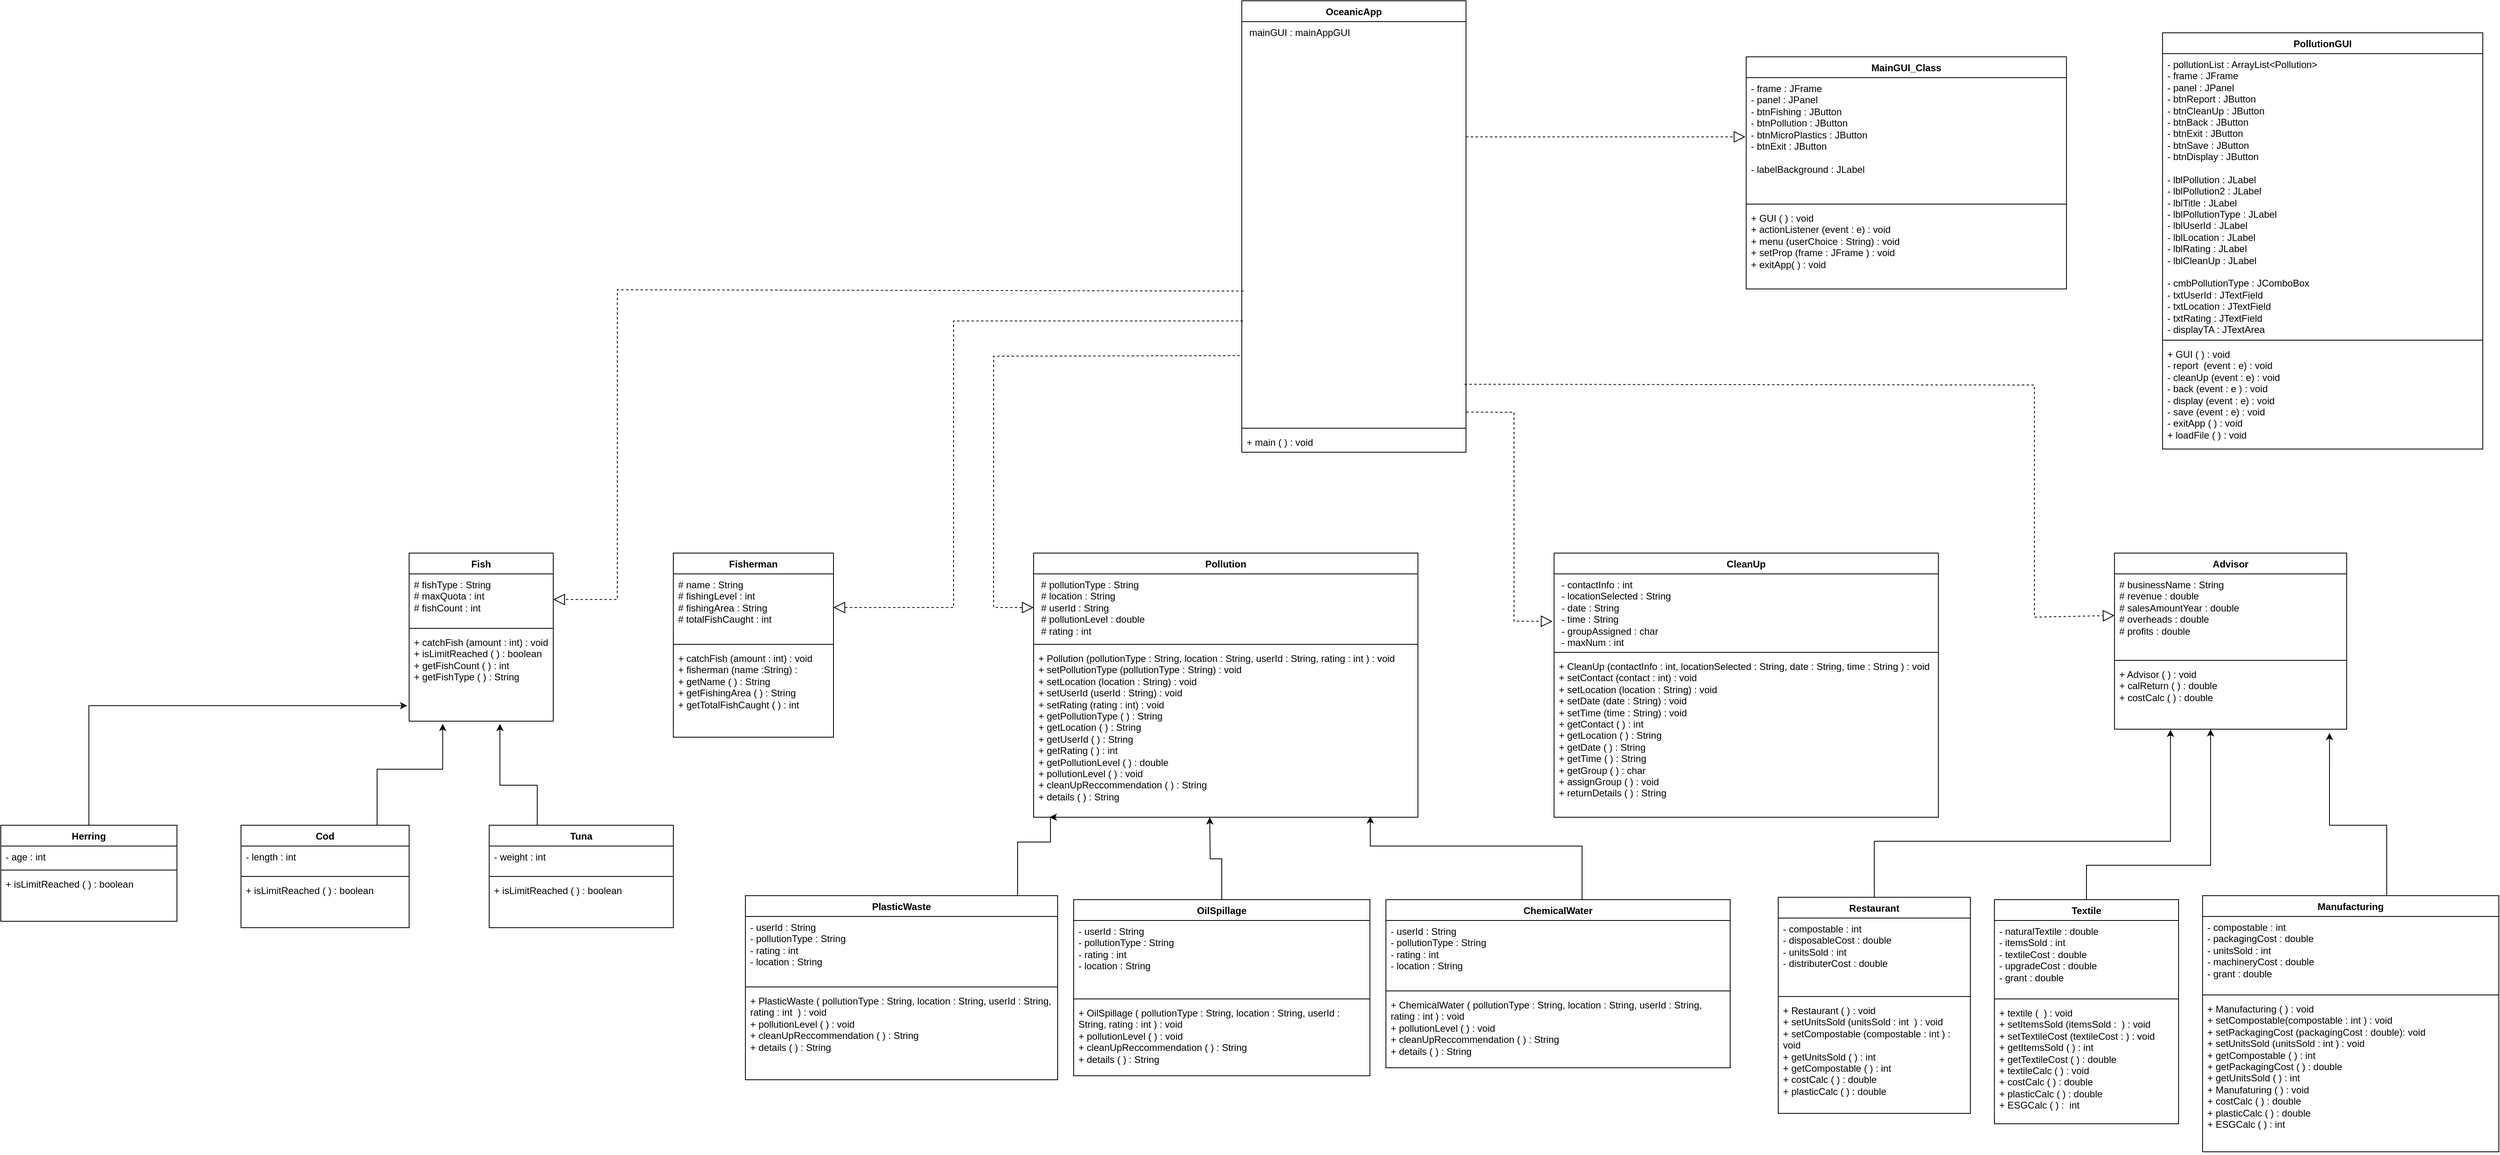 <mxfile version="25.0.3">
  <diagram name="Page-1" id="sLTBp8T7eo7Af8lqR4KY">
    <mxGraphModel dx="341" dy="342" grid="1" gridSize="10" guides="1" tooltips="1" connect="1" arrows="1" fold="1" page="1" pageScale="1" pageWidth="3300" pageHeight="2339" math="0" shadow="0">
      <root>
        <mxCell id="0" />
        <mxCell id="1" parent="0" />
        <mxCell id="VAYMnXdYAO8L-Y6vvOdV-1" value="Pollution" style="swimlane;fontStyle=1;align=center;verticalAlign=top;childLayout=stackLayout;horizontal=1;startSize=26;horizontalStack=0;resizeParent=1;resizeParentMax=0;resizeLast=0;collapsible=1;marginBottom=0;whiteSpace=wrap;html=1;" parent="1" vertex="1">
          <mxGeometry x="1460" y="700" width="480" height="330" as="geometry" />
        </mxCell>
        <mxCell id="VAYMnXdYAO8L-Y6vvOdV-2" value="&amp;nbsp;# pollutionType : String&lt;div&gt;&amp;nbsp;# location : String&lt;/div&gt;&lt;div&gt;&amp;nbsp;# userId : String&lt;/div&gt;&lt;div&gt;&amp;nbsp;# pollutionLevel : double&lt;/div&gt;&lt;div&gt;&amp;nbsp;# rating : int&lt;/div&gt;" style="text;strokeColor=none;fillColor=none;align=left;verticalAlign=top;spacingLeft=4;spacingRight=4;overflow=hidden;rotatable=0;points=[[0,0.5],[1,0.5]];portConstraint=eastwest;whiteSpace=wrap;html=1;" parent="VAYMnXdYAO8L-Y6vvOdV-1" vertex="1">
          <mxGeometry y="26" width="480" height="84" as="geometry" />
        </mxCell>
        <mxCell id="VAYMnXdYAO8L-Y6vvOdV-3" value="" style="line;strokeWidth=1;fillColor=none;align=left;verticalAlign=middle;spacingTop=-1;spacingLeft=3;spacingRight=3;rotatable=0;labelPosition=right;points=[];portConstraint=eastwest;strokeColor=inherit;" parent="VAYMnXdYAO8L-Y6vvOdV-1" vertex="1">
          <mxGeometry y="110" width="480" height="8" as="geometry" />
        </mxCell>
        <mxCell id="VAYMnXdYAO8L-Y6vvOdV-4" value="&lt;div&gt;+ Pollution (pollutionType : String, location : String, userId : String, rating : int ) : void&lt;/div&gt;&lt;div&gt;+ setPollutionType (pollutionType : String) : void&lt;/div&gt;&lt;div&gt;+ setLocation (location : String) : void&lt;/div&gt;&lt;div&gt;+ setUserId (userId : String) : void&lt;/div&gt;&lt;div&gt;+ setRating (rating : int) : void&lt;/div&gt;&lt;div&gt;&lt;div&gt;+ getPollutionType ( ) : String&lt;/div&gt;&lt;div&gt;+ getLocation ( ) : String&lt;/div&gt;&lt;div&gt;+ getUserId ( ) : String&lt;/div&gt;&lt;div&gt;+ getRating ( ) : int&lt;/div&gt;&lt;/div&gt;&lt;div&gt;+ getPollutionLevel ( ) : double&lt;/div&gt;&lt;div&gt;+ pollutionLevel ( ) : void&lt;/div&gt;&lt;div&gt;+ cleanUpReccommendation ( ) : String&lt;/div&gt;&lt;div&gt;+ details ( ) : String&lt;/div&gt;" style="text;strokeColor=none;fillColor=none;align=left;verticalAlign=top;spacingLeft=4;spacingRight=4;overflow=hidden;rotatable=0;points=[[0,0.5],[1,0.5]];portConstraint=eastwest;whiteSpace=wrap;html=1;" parent="VAYMnXdYAO8L-Y6vvOdV-1" vertex="1">
          <mxGeometry y="118" width="480" height="212" as="geometry" />
        </mxCell>
        <mxCell id="7tFDngFwo49EUbjZa_WI-9" style="edgeStyle=orthogonalEdgeStyle;rounded=0;orthogonalLoop=1;jettySize=auto;html=1;" parent="1" source="Ub5OdcL31Qx8IaxyKiRn-2" edge="1">
          <mxGeometry relative="1" as="geometry">
            <mxPoint x="1480" y="1030" as="targetPoint" />
            <Array as="points">
              <mxPoint x="1440" y="1061" />
              <mxPoint x="1481" y="1061" />
            </Array>
          </mxGeometry>
        </mxCell>
        <mxCell id="Ub5OdcL31Qx8IaxyKiRn-2" value="PlasticWaste" style="swimlane;fontStyle=1;align=center;verticalAlign=top;childLayout=stackLayout;horizontal=1;startSize=26;horizontalStack=0;resizeParent=1;resizeParentMax=0;resizeLast=0;collapsible=1;marginBottom=0;whiteSpace=wrap;html=1;" parent="1" vertex="1">
          <mxGeometry x="1100" y="1128" width="390" height="230" as="geometry" />
        </mxCell>
        <mxCell id="Ub5OdcL31Qx8IaxyKiRn-3" value="- userId : String&lt;div&gt;- pollutionType : String&lt;/div&gt;&lt;div&gt;- rating : int&lt;/div&gt;&lt;div&gt;- location : String&lt;/div&gt;" style="text;strokeColor=none;fillColor=none;align=left;verticalAlign=top;spacingLeft=4;spacingRight=4;overflow=hidden;rotatable=0;points=[[0,0.5],[1,0.5]];portConstraint=eastwest;whiteSpace=wrap;html=1;" parent="Ub5OdcL31Qx8IaxyKiRn-2" vertex="1">
          <mxGeometry y="26" width="390" height="84" as="geometry" />
        </mxCell>
        <mxCell id="Ub5OdcL31Qx8IaxyKiRn-4" value="" style="line;strokeWidth=1;fillColor=none;align=left;verticalAlign=middle;spacingTop=-1;spacingLeft=3;spacingRight=3;rotatable=0;labelPosition=right;points=[];portConstraint=eastwest;strokeColor=inherit;" parent="Ub5OdcL31Qx8IaxyKiRn-2" vertex="1">
          <mxGeometry y="110" width="390" height="8" as="geometry" />
        </mxCell>
        <mxCell id="Ub5OdcL31Qx8IaxyKiRn-5" value="&lt;div&gt;+ PlasticWaste (&amp;nbsp;&lt;span style=&quot;background-color: initial;&quot;&gt;pollutionType : String, location : String, userId : String, rating : int&lt;/span&gt;&lt;span style=&quot;background-color: initial;&quot;&gt;&amp;nbsp;&lt;/span&gt;&lt;span style=&quot;background-color: initial;&quot;&gt;&amp;nbsp;) : void&lt;/span&gt;&lt;/div&gt;&lt;div&gt;+ pollutionLevel ( ) : void&lt;/div&gt;&lt;div&gt;+ cleanUpReccommendation ( ) : String&lt;/div&gt;&lt;div&gt;+ details ( ) : String&lt;/div&gt;" style="text;strokeColor=none;fillColor=none;align=left;verticalAlign=top;spacingLeft=4;spacingRight=4;overflow=hidden;rotatable=0;points=[[0,0.5],[1,0.5]];portConstraint=eastwest;whiteSpace=wrap;html=1;" parent="Ub5OdcL31Qx8IaxyKiRn-2" vertex="1">
          <mxGeometry y="118" width="390" height="112" as="geometry" />
        </mxCell>
        <mxCell id="Ub5OdcL31Qx8IaxyKiRn-10" value="CleanUp" style="swimlane;fontStyle=1;align=center;verticalAlign=top;childLayout=stackLayout;horizontal=1;startSize=26;horizontalStack=0;resizeParent=1;resizeParentMax=0;resizeLast=0;collapsible=1;marginBottom=0;whiteSpace=wrap;html=1;" parent="1" vertex="1">
          <mxGeometry x="2110" y="700" width="480" height="330" as="geometry" />
        </mxCell>
        <mxCell id="Ub5OdcL31Qx8IaxyKiRn-11" value="&amp;nbsp;- contactInfo : int&lt;div&gt;&amp;nbsp;- locationSelected : String&amp;nbsp;&lt;/div&gt;&lt;div&gt;&amp;nbsp;- date : String&lt;/div&gt;&lt;div&gt;&amp;nbsp;- time : String&lt;span style=&quot;background-color: initial;&quot;&gt;&amp;nbsp;&lt;/span&gt;&lt;/div&gt;&lt;div&gt;&lt;span style=&quot;background-color: initial;&quot;&gt;&amp;nbsp;- groupAssigned : char&lt;/span&gt;&lt;/div&gt;&lt;div&gt;&lt;span style=&quot;background-color: initial;&quot;&gt;&amp;nbsp;- maxNum : int&lt;/span&gt;&lt;/div&gt;&lt;div&gt;&lt;span style=&quot;background-color: initial;&quot;&gt;-&amp;nbsp;&lt;/span&gt;&lt;/div&gt;&lt;div&gt;&lt;br&gt;&lt;/div&gt;" style="text;strokeColor=none;fillColor=none;align=left;verticalAlign=top;spacingLeft=4;spacingRight=4;overflow=hidden;rotatable=0;points=[[0,0.5],[1,0.5]];portConstraint=eastwest;whiteSpace=wrap;html=1;" parent="Ub5OdcL31Qx8IaxyKiRn-10" vertex="1">
          <mxGeometry y="26" width="480" height="94" as="geometry" />
        </mxCell>
        <mxCell id="Ub5OdcL31Qx8IaxyKiRn-12" value="" style="line;strokeWidth=1;fillColor=none;align=left;verticalAlign=middle;spacingTop=-1;spacingLeft=3;spacingRight=3;rotatable=0;labelPosition=right;points=[];portConstraint=eastwest;strokeColor=inherit;" parent="Ub5OdcL31Qx8IaxyKiRn-10" vertex="1">
          <mxGeometry y="120" width="480" height="8" as="geometry" />
        </mxCell>
        <mxCell id="Ub5OdcL31Qx8IaxyKiRn-13" value="&lt;div&gt;&lt;div&gt;+ CleanUp (contactInfo : int, locationSelected : String, date : String, time : String ) : void&lt;/div&gt;&lt;div&gt;+ setContact (contact : int) : void&lt;/div&gt;&lt;div&gt;+ setLocation (location : String) : void&lt;/div&gt;&lt;div&gt;+ setDate (date : String) : void&lt;/div&gt;&lt;div&gt;+ setTime (time : String) : void&lt;/div&gt;&lt;div&gt;&lt;div&gt;+ getContact ( ) : int&lt;/div&gt;&lt;div&gt;+ getLocation ( ) : String&lt;/div&gt;&lt;div&gt;+ getDate ( ) : String&lt;/div&gt;&lt;div&gt;+ getTime ( ) : String&lt;/div&gt;&lt;div&gt;+ getGroup ( ) : char&lt;/div&gt;&lt;/div&gt;&lt;/div&gt;&lt;div&gt;+ assignGroup ( ) : void&lt;/div&gt;+ returnDetails ( ) : String" style="text;strokeColor=none;fillColor=none;align=left;verticalAlign=top;spacingLeft=4;spacingRight=4;overflow=hidden;rotatable=0;points=[[0,0.5],[1,0.5]];portConstraint=eastwest;whiteSpace=wrap;html=1;" parent="Ub5OdcL31Qx8IaxyKiRn-10" vertex="1">
          <mxGeometry y="128" width="480" height="202" as="geometry" />
        </mxCell>
        <mxCell id="7tFDngFwo49EUbjZa_WI-6" style="edgeStyle=orthogonalEdgeStyle;rounded=0;orthogonalLoop=1;jettySize=auto;html=1;entryX=0.876;entryY=0.995;entryDx=0;entryDy=0;entryPerimeter=0;" parent="1" source="Ub5OdcL31Qx8IaxyKiRn-14" target="VAYMnXdYAO8L-Y6vvOdV-4" edge="1">
          <mxGeometry relative="1" as="geometry">
            <mxPoint x="1880" y="980" as="targetPoint" />
            <Array as="points">
              <mxPoint x="2145" y="1066" />
              <mxPoint x="1881" y="1066" />
            </Array>
          </mxGeometry>
        </mxCell>
        <mxCell id="Ub5OdcL31Qx8IaxyKiRn-14" value="ChemicalWater" style="swimlane;fontStyle=1;align=center;verticalAlign=top;childLayout=stackLayout;horizontal=1;startSize=26;horizontalStack=0;resizeParent=1;resizeParentMax=0;resizeLast=0;collapsible=1;marginBottom=0;whiteSpace=wrap;html=1;" parent="1" vertex="1">
          <mxGeometry x="1900" y="1133" width="430" height="210" as="geometry" />
        </mxCell>
        <mxCell id="Ub5OdcL31Qx8IaxyKiRn-15" value="- userId : String&lt;div&gt;- pollutionType : String&lt;/div&gt;&lt;div&gt;- rating : int&lt;/div&gt;&lt;div&gt;- location : String&lt;/div&gt;" style="text;strokeColor=none;fillColor=none;align=left;verticalAlign=top;spacingLeft=4;spacingRight=4;overflow=hidden;rotatable=0;points=[[0,0.5],[1,0.5]];portConstraint=eastwest;whiteSpace=wrap;html=1;" parent="Ub5OdcL31Qx8IaxyKiRn-14" vertex="1">
          <mxGeometry y="26" width="430" height="84" as="geometry" />
        </mxCell>
        <mxCell id="Ub5OdcL31Qx8IaxyKiRn-16" value="" style="line;strokeWidth=1;fillColor=none;align=left;verticalAlign=middle;spacingTop=-1;spacingLeft=3;spacingRight=3;rotatable=0;labelPosition=right;points=[];portConstraint=eastwest;strokeColor=inherit;" parent="Ub5OdcL31Qx8IaxyKiRn-14" vertex="1">
          <mxGeometry y="110" width="430" height="8" as="geometry" />
        </mxCell>
        <mxCell id="Ub5OdcL31Qx8IaxyKiRn-17" value="&lt;div&gt;+ ChemicalWater (&amp;nbsp;&lt;span style=&quot;background-color: initial;&quot;&gt;pollutionType : String, location : String, userId : String, rating : int&lt;/span&gt;&lt;span style=&quot;background-color: initial;&quot;&gt;&amp;nbsp;&lt;/span&gt;&lt;span style=&quot;background-color: initial;&quot;&gt;) : void&lt;/span&gt;&lt;/div&gt;&lt;div&gt;+ pollutionLevel ( ) : void&lt;/div&gt;&lt;div&gt;+ cleanUpReccommendation ( ) : String&lt;/div&gt;&lt;div&gt;+ details ( ) : String&lt;/div&gt;" style="text;strokeColor=none;fillColor=none;align=left;verticalAlign=top;spacingLeft=4;spacingRight=4;overflow=hidden;rotatable=0;points=[[0,0.5],[1,0.5]];portConstraint=eastwest;whiteSpace=wrap;html=1;" parent="Ub5OdcL31Qx8IaxyKiRn-14" vertex="1">
          <mxGeometry y="118" width="430" height="92" as="geometry" />
        </mxCell>
        <mxCell id="Ub5OdcL31Qx8IaxyKiRn-38" value="Fish" style="swimlane;fontStyle=1;align=center;verticalAlign=top;childLayout=stackLayout;horizontal=1;startSize=26;horizontalStack=0;resizeParent=1;resizeParentMax=0;resizeLast=0;collapsible=1;marginBottom=0;whiteSpace=wrap;html=1;" parent="1" vertex="1">
          <mxGeometry x="680" y="700" width="180" height="210" as="geometry" />
        </mxCell>
        <mxCell id="Ub5OdcL31Qx8IaxyKiRn-39" value="# fishType : String&lt;div&gt;# maxQuota : int&lt;/div&gt;&lt;div&gt;# fishCount : int&lt;/div&gt;" style="text;strokeColor=none;fillColor=none;align=left;verticalAlign=top;spacingLeft=4;spacingRight=4;overflow=hidden;rotatable=0;points=[[0,0.5],[1,0.5]];portConstraint=eastwest;whiteSpace=wrap;html=1;" parent="Ub5OdcL31Qx8IaxyKiRn-38" vertex="1">
          <mxGeometry y="26" width="180" height="64" as="geometry" />
        </mxCell>
        <mxCell id="Ub5OdcL31Qx8IaxyKiRn-40" value="" style="line;strokeWidth=1;fillColor=none;align=left;verticalAlign=middle;spacingTop=-1;spacingLeft=3;spacingRight=3;rotatable=0;labelPosition=right;points=[];portConstraint=eastwest;strokeColor=inherit;" parent="Ub5OdcL31Qx8IaxyKiRn-38" vertex="1">
          <mxGeometry y="90" width="180" height="8" as="geometry" />
        </mxCell>
        <mxCell id="Ub5OdcL31Qx8IaxyKiRn-41" value="+ catchFish (amount : int) : void&lt;div&gt;+ isLimitReached ( ) : boolean&lt;/div&gt;&lt;div&gt;+ getFishCount ( ) : int&lt;/div&gt;&lt;div&gt;+ getFishType ( ) : String&lt;/div&gt;" style="text;strokeColor=none;fillColor=none;align=left;verticalAlign=top;spacingLeft=4;spacingRight=4;overflow=hidden;rotatable=0;points=[[0,0.5],[1,0.5]];portConstraint=eastwest;whiteSpace=wrap;html=1;" parent="Ub5OdcL31Qx8IaxyKiRn-38" vertex="1">
          <mxGeometry y="98" width="180" height="112" as="geometry" />
        </mxCell>
        <mxCell id="Ub5OdcL31Qx8IaxyKiRn-42" value="Fisherman" style="swimlane;fontStyle=1;align=center;verticalAlign=top;childLayout=stackLayout;horizontal=1;startSize=26;horizontalStack=0;resizeParent=1;resizeParentMax=0;resizeLast=0;collapsible=1;marginBottom=0;whiteSpace=wrap;html=1;" parent="1" vertex="1">
          <mxGeometry x="1010" y="700" width="200" height="230" as="geometry" />
        </mxCell>
        <mxCell id="Ub5OdcL31Qx8IaxyKiRn-43" value="# name : String&lt;div&gt;# fishingLevel : int&lt;/div&gt;&lt;div&gt;# fishingArea : String&lt;/div&gt;&lt;div&gt;# totalFishCaught : int&lt;/div&gt;" style="text;strokeColor=none;fillColor=none;align=left;verticalAlign=top;spacingLeft=4;spacingRight=4;overflow=hidden;rotatable=0;points=[[0,0.5],[1,0.5]];portConstraint=eastwest;whiteSpace=wrap;html=1;" parent="Ub5OdcL31Qx8IaxyKiRn-42" vertex="1">
          <mxGeometry y="26" width="200" height="84" as="geometry" />
        </mxCell>
        <mxCell id="Ub5OdcL31Qx8IaxyKiRn-44" value="" style="line;strokeWidth=1;fillColor=none;align=left;verticalAlign=middle;spacingTop=-1;spacingLeft=3;spacingRight=3;rotatable=0;labelPosition=right;points=[];portConstraint=eastwest;strokeColor=inherit;" parent="Ub5OdcL31Qx8IaxyKiRn-42" vertex="1">
          <mxGeometry y="110" width="200" height="8" as="geometry" />
        </mxCell>
        <mxCell id="Ub5OdcL31Qx8IaxyKiRn-45" value="+ catchFish (amount : int) : void&lt;div&gt;+ fisherman (name :String) :&amp;nbsp;&lt;/div&gt;&lt;div&gt;+ getName ( ) : String&lt;/div&gt;&lt;div&gt;+ getFishingArea ( ) : String&lt;/div&gt;&lt;div&gt;+ getTotalFishCaught ( ) : int&lt;/div&gt;" style="text;strokeColor=none;fillColor=none;align=left;verticalAlign=top;spacingLeft=4;spacingRight=4;overflow=hidden;rotatable=0;points=[[0,0.5],[1,0.5]];portConstraint=eastwest;whiteSpace=wrap;html=1;" parent="Ub5OdcL31Qx8IaxyKiRn-42" vertex="1">
          <mxGeometry y="118" width="200" height="112" as="geometry" />
        </mxCell>
        <mxCell id="Ub5OdcL31Qx8IaxyKiRn-46" value="Cod" style="swimlane;fontStyle=1;align=center;verticalAlign=top;childLayout=stackLayout;horizontal=1;startSize=26;horizontalStack=0;resizeParent=1;resizeParentMax=0;resizeLast=0;collapsible=1;marginBottom=0;whiteSpace=wrap;html=1;" parent="1" vertex="1">
          <mxGeometry x="470" y="1040" width="210" height="128" as="geometry" />
        </mxCell>
        <mxCell id="Ub5OdcL31Qx8IaxyKiRn-47" value="- length : int" style="text;strokeColor=none;fillColor=none;align=left;verticalAlign=top;spacingLeft=4;spacingRight=4;overflow=hidden;rotatable=0;points=[[0,0.5],[1,0.5]];portConstraint=eastwest;whiteSpace=wrap;html=1;" parent="Ub5OdcL31Qx8IaxyKiRn-46" vertex="1">
          <mxGeometry y="26" width="210" height="34" as="geometry" />
        </mxCell>
        <mxCell id="Ub5OdcL31Qx8IaxyKiRn-48" value="" style="line;strokeWidth=1;fillColor=none;align=left;verticalAlign=middle;spacingTop=-1;spacingLeft=3;spacingRight=3;rotatable=0;labelPosition=right;points=[];portConstraint=eastwest;strokeColor=inherit;" parent="Ub5OdcL31Qx8IaxyKiRn-46" vertex="1">
          <mxGeometry y="60" width="210" height="8" as="geometry" />
        </mxCell>
        <mxCell id="Ub5OdcL31Qx8IaxyKiRn-49" value="+ isLimitReached ( ) : boolean" style="text;strokeColor=none;fillColor=none;align=left;verticalAlign=top;spacingLeft=4;spacingRight=4;overflow=hidden;rotatable=0;points=[[0,0.5],[1,0.5]];portConstraint=eastwest;whiteSpace=wrap;html=1;" parent="Ub5OdcL31Qx8IaxyKiRn-46" vertex="1">
          <mxGeometry y="68" width="210" height="60" as="geometry" />
        </mxCell>
        <mxCell id="7tFDngFwo49EUbjZa_WI-10" style="edgeStyle=orthogonalEdgeStyle;rounded=0;orthogonalLoop=1;jettySize=auto;html=1;entryX=0.63;entryY=1.03;entryDx=0;entryDy=0;entryPerimeter=0;" parent="1" source="Ub5OdcL31Qx8IaxyKiRn-50" target="Ub5OdcL31Qx8IaxyKiRn-41" edge="1">
          <mxGeometry relative="1" as="geometry">
            <mxPoint x="790" y="920" as="targetPoint" />
            <Array as="points">
              <mxPoint x="840" y="990" />
              <mxPoint x="793" y="990" />
            </Array>
          </mxGeometry>
        </mxCell>
        <mxCell id="Ub5OdcL31Qx8IaxyKiRn-50" value="Tuna" style="swimlane;fontStyle=1;align=center;verticalAlign=top;childLayout=stackLayout;horizontal=1;startSize=26;horizontalStack=0;resizeParent=1;resizeParentMax=0;resizeLast=0;collapsible=1;marginBottom=0;whiteSpace=wrap;html=1;" parent="1" vertex="1">
          <mxGeometry x="780" y="1040" width="230" height="128" as="geometry" />
        </mxCell>
        <mxCell id="Ub5OdcL31Qx8IaxyKiRn-51" value="- weight : int" style="text;strokeColor=none;fillColor=none;align=left;verticalAlign=top;spacingLeft=4;spacingRight=4;overflow=hidden;rotatable=0;points=[[0,0.5],[1,0.5]];portConstraint=eastwest;whiteSpace=wrap;html=1;" parent="Ub5OdcL31Qx8IaxyKiRn-50" vertex="1">
          <mxGeometry y="26" width="230" height="34" as="geometry" />
        </mxCell>
        <mxCell id="Ub5OdcL31Qx8IaxyKiRn-52" value="" style="line;strokeWidth=1;fillColor=none;align=left;verticalAlign=middle;spacingTop=-1;spacingLeft=3;spacingRight=3;rotatable=0;labelPosition=right;points=[];portConstraint=eastwest;strokeColor=inherit;" parent="Ub5OdcL31Qx8IaxyKiRn-50" vertex="1">
          <mxGeometry y="60" width="230" height="8" as="geometry" />
        </mxCell>
        <mxCell id="Ub5OdcL31Qx8IaxyKiRn-53" value="+ isLimitReached ( ) : boolean" style="text;strokeColor=none;fillColor=none;align=left;verticalAlign=top;spacingLeft=4;spacingRight=4;overflow=hidden;rotatable=0;points=[[0,0.5],[1,0.5]];portConstraint=eastwest;whiteSpace=wrap;html=1;" parent="Ub5OdcL31Qx8IaxyKiRn-50" vertex="1">
          <mxGeometry y="68" width="230" height="60" as="geometry" />
        </mxCell>
        <mxCell id="7tFDngFwo49EUbjZa_WI-7" style="edgeStyle=orthogonalEdgeStyle;rounded=0;orthogonalLoop=1;jettySize=auto;html=1;" parent="1" source="gXqG2RIHesm3fqsd1WdJ-2" edge="1">
          <mxGeometry relative="1" as="geometry">
            <mxPoint x="1680" y="1030" as="targetPoint" />
          </mxGeometry>
        </mxCell>
        <mxCell id="gXqG2RIHesm3fqsd1WdJ-2" value="OilSpillage" style="swimlane;fontStyle=1;align=center;verticalAlign=top;childLayout=stackLayout;horizontal=1;startSize=26;horizontalStack=0;resizeParent=1;resizeParentMax=0;resizeLast=0;collapsible=1;marginBottom=0;whiteSpace=wrap;html=1;" parent="1" vertex="1">
          <mxGeometry x="1510" y="1133" width="370" height="220" as="geometry" />
        </mxCell>
        <mxCell id="gXqG2RIHesm3fqsd1WdJ-3" value="- userId : String&lt;div&gt;- pollutionType : String&lt;/div&gt;&lt;div&gt;- rating : int&lt;/div&gt;&lt;div&gt;- location : String&lt;/div&gt;" style="text;strokeColor=none;fillColor=none;align=left;verticalAlign=top;spacingLeft=4;spacingRight=4;overflow=hidden;rotatable=0;points=[[0,0.5],[1,0.5]];portConstraint=eastwest;whiteSpace=wrap;html=1;" parent="gXqG2RIHesm3fqsd1WdJ-2" vertex="1">
          <mxGeometry y="26" width="370" height="94" as="geometry" />
        </mxCell>
        <mxCell id="gXqG2RIHesm3fqsd1WdJ-4" value="" style="line;strokeWidth=1;fillColor=none;align=left;verticalAlign=middle;spacingTop=-1;spacingLeft=3;spacingRight=3;rotatable=0;labelPosition=right;points=[];portConstraint=eastwest;strokeColor=inherit;" parent="gXqG2RIHesm3fqsd1WdJ-2" vertex="1">
          <mxGeometry y="120" width="370" height="8" as="geometry" />
        </mxCell>
        <mxCell id="gXqG2RIHesm3fqsd1WdJ-5" value="&lt;div&gt;+ OilSpillage (&amp;nbsp;&lt;span style=&quot;background-color: initial;&quot;&gt;pollutionType : String, location : String, userId : String, rating : int&lt;/span&gt;&lt;span style=&quot;background-color: initial;&quot;&gt;&amp;nbsp;&lt;/span&gt;&lt;span style=&quot;background-color: initial;&quot;&gt;) : void&lt;/span&gt;&lt;/div&gt;&lt;div&gt;+ pollutionLevel ( ) : void&lt;/div&gt;&lt;div&gt;+ cleanUpReccommendation ( ) : String&lt;/div&gt;&lt;div&gt;+ details ( ) : String&lt;/div&gt;" style="text;strokeColor=none;fillColor=none;align=left;verticalAlign=top;spacingLeft=4;spacingRight=4;overflow=hidden;rotatable=0;points=[[0,0.5],[1,0.5]];portConstraint=eastwest;whiteSpace=wrap;html=1;" parent="gXqG2RIHesm3fqsd1WdJ-2" vertex="1">
          <mxGeometry y="128" width="370" height="92" as="geometry" />
        </mxCell>
        <mxCell id="gXqG2RIHesm3fqsd1WdJ-11" value="OceanicApp" style="swimlane;fontStyle=1;align=center;verticalAlign=top;childLayout=stackLayout;horizontal=1;startSize=26;horizontalStack=0;resizeParent=1;resizeParentMax=0;resizeLast=0;collapsible=1;marginBottom=0;whiteSpace=wrap;html=1;" parent="1" vertex="1">
          <mxGeometry x="1720" y="10" width="280" height="564" as="geometry" />
        </mxCell>
        <mxCell id="gXqG2RIHesm3fqsd1WdJ-12" value="&amp;nbsp;mainGUI : mainAppGUI" style="text;strokeColor=none;fillColor=none;align=left;verticalAlign=top;spacingLeft=4;spacingRight=4;overflow=hidden;rotatable=0;points=[[0,0.5],[1,0.5]];portConstraint=eastwest;whiteSpace=wrap;html=1;" parent="gXqG2RIHesm3fqsd1WdJ-11" vertex="1">
          <mxGeometry y="26" width="280" height="504" as="geometry" />
        </mxCell>
        <mxCell id="gXqG2RIHesm3fqsd1WdJ-13" value="" style="line;strokeWidth=1;fillColor=none;align=left;verticalAlign=middle;spacingTop=-1;spacingLeft=3;spacingRight=3;rotatable=0;labelPosition=right;points=[];portConstraint=eastwest;strokeColor=inherit;" parent="gXqG2RIHesm3fqsd1WdJ-11" vertex="1">
          <mxGeometry y="530" width="280" height="8" as="geometry" />
        </mxCell>
        <mxCell id="gXqG2RIHesm3fqsd1WdJ-14" value="+ main ( ) : void" style="text;strokeColor=none;fillColor=none;align=left;verticalAlign=top;spacingLeft=4;spacingRight=4;overflow=hidden;rotatable=0;points=[[0,0.5],[1,0.5]];portConstraint=eastwest;whiteSpace=wrap;html=1;" parent="gXqG2RIHesm3fqsd1WdJ-11" vertex="1">
          <mxGeometry y="538" width="280" height="26" as="geometry" />
        </mxCell>
        <mxCell id="gXqG2RIHesm3fqsd1WdJ-15" value="Advisor" style="swimlane;fontStyle=1;align=center;verticalAlign=top;childLayout=stackLayout;horizontal=1;startSize=26;horizontalStack=0;resizeParent=1;resizeParentMax=0;resizeLast=0;collapsible=1;marginBottom=0;whiteSpace=wrap;html=1;" parent="1" vertex="1">
          <mxGeometry x="2810" y="700" width="290" height="220" as="geometry" />
        </mxCell>
        <mxCell id="gXqG2RIHesm3fqsd1WdJ-16" value="# businessName : String&lt;div&gt;# revenue : double&lt;/div&gt;&lt;div&gt;# salesAmountYear : double&amp;nbsp;&lt;/div&gt;&lt;div&gt;# overheads : double&lt;/div&gt;&lt;div&gt;# profits : double&lt;/div&gt;" style="text;strokeColor=none;fillColor=none;align=left;verticalAlign=top;spacingLeft=4;spacingRight=4;overflow=hidden;rotatable=0;points=[[0,0.5],[1,0.5]];portConstraint=eastwest;whiteSpace=wrap;html=1;" parent="gXqG2RIHesm3fqsd1WdJ-15" vertex="1">
          <mxGeometry y="26" width="290" height="104" as="geometry" />
        </mxCell>
        <mxCell id="gXqG2RIHesm3fqsd1WdJ-17" value="" style="line;strokeWidth=1;fillColor=none;align=left;verticalAlign=middle;spacingTop=-1;spacingLeft=3;spacingRight=3;rotatable=0;labelPosition=right;points=[];portConstraint=eastwest;strokeColor=inherit;" parent="gXqG2RIHesm3fqsd1WdJ-15" vertex="1">
          <mxGeometry y="130" width="290" height="8" as="geometry" />
        </mxCell>
        <mxCell id="gXqG2RIHesm3fqsd1WdJ-18" value="+ Advisor ( ) : void&lt;div&gt;+ calReturn ( ) : double&amp;nbsp;&lt;/div&gt;&lt;div&gt;+ costCalc ( ) : double&lt;/div&gt;" style="text;strokeColor=none;fillColor=none;align=left;verticalAlign=top;spacingLeft=4;spacingRight=4;overflow=hidden;rotatable=0;points=[[0,0.5],[1,0.5]];portConstraint=eastwest;whiteSpace=wrap;html=1;" parent="gXqG2RIHesm3fqsd1WdJ-15" vertex="1">
          <mxGeometry y="138" width="290" height="82" as="geometry" />
        </mxCell>
        <mxCell id="gXqG2RIHesm3fqsd1WdJ-19" value="Restaurant" style="swimlane;fontStyle=1;align=center;verticalAlign=top;childLayout=stackLayout;horizontal=1;startSize=26;horizontalStack=0;resizeParent=1;resizeParentMax=0;resizeLast=0;collapsible=1;marginBottom=0;whiteSpace=wrap;html=1;" parent="1" vertex="1">
          <mxGeometry x="2390" y="1130" width="240" height="270" as="geometry" />
        </mxCell>
        <mxCell id="gXqG2RIHesm3fqsd1WdJ-20" value="- compostable : int&lt;div&gt;- disposableCost : double&amp;nbsp;&lt;/div&gt;&lt;div&gt;- unitsSold : int&lt;/div&gt;&lt;div&gt;- distributerCost : double&amp;nbsp;&lt;/div&gt;" style="text;strokeColor=none;fillColor=none;align=left;verticalAlign=top;spacingLeft=4;spacingRight=4;overflow=hidden;rotatable=0;points=[[0,0.5],[1,0.5]];portConstraint=eastwest;whiteSpace=wrap;html=1;" parent="gXqG2RIHesm3fqsd1WdJ-19" vertex="1">
          <mxGeometry y="26" width="240" height="94" as="geometry" />
        </mxCell>
        <mxCell id="gXqG2RIHesm3fqsd1WdJ-21" value="" style="line;strokeWidth=1;fillColor=none;align=left;verticalAlign=middle;spacingTop=-1;spacingLeft=3;spacingRight=3;rotatable=0;labelPosition=right;points=[];portConstraint=eastwest;strokeColor=inherit;" parent="gXqG2RIHesm3fqsd1WdJ-19" vertex="1">
          <mxGeometry y="120" width="240" height="8" as="geometry" />
        </mxCell>
        <mxCell id="gXqG2RIHesm3fqsd1WdJ-22" value="&lt;div&gt;+ Restaurant ( ) : void&lt;/div&gt;&lt;div&gt;+ setUnitsSold (unitsSold : int&amp;nbsp; ) : void&lt;/div&gt;&lt;div&gt;+ setCompostable (compostable : int ) : void&lt;/div&gt;&lt;div&gt;+ getUnitsSold ( ) : int&amp;nbsp;&lt;/div&gt;&lt;div&gt;+ getCompostable ( ) : int&amp;nbsp;&lt;/div&gt;&lt;div&gt;+ costCalc ( ) : double&lt;/div&gt;&lt;div&gt;+ plasticCalc ( ) : double&lt;/div&gt;" style="text;strokeColor=none;fillColor=none;align=left;verticalAlign=top;spacingLeft=4;spacingRight=4;overflow=hidden;rotatable=0;points=[[0,0.5],[1,0.5]];portConstraint=eastwest;whiteSpace=wrap;html=1;" parent="gXqG2RIHesm3fqsd1WdJ-19" vertex="1">
          <mxGeometry y="128" width="240" height="142" as="geometry" />
        </mxCell>
        <mxCell id="7tFDngFwo49EUbjZa_WI-4" style="edgeStyle=orthogonalEdgeStyle;rounded=0;orthogonalLoop=1;jettySize=auto;html=1;exitX=0.5;exitY=0;exitDx=0;exitDy=0;" parent="1" source="gXqG2RIHesm3fqsd1WdJ-23" target="gXqG2RIHesm3fqsd1WdJ-18" edge="1">
          <mxGeometry relative="1" as="geometry">
            <Array as="points">
              <mxPoint x="2775" y="1090" />
              <mxPoint x="2930" y="1090" />
            </Array>
          </mxGeometry>
        </mxCell>
        <mxCell id="gXqG2RIHesm3fqsd1WdJ-23" value="Textile" style="swimlane;fontStyle=1;align=center;verticalAlign=top;childLayout=stackLayout;horizontal=1;startSize=26;horizontalStack=0;resizeParent=1;resizeParentMax=0;resizeLast=0;collapsible=1;marginBottom=0;whiteSpace=wrap;html=1;" parent="1" vertex="1">
          <mxGeometry x="2660" y="1133" width="230" height="280" as="geometry" />
        </mxCell>
        <mxCell id="gXqG2RIHesm3fqsd1WdJ-24" value="- naturalTextile : double&lt;div&gt;- itemsSold : int&lt;/div&gt;&lt;div&gt;- textileCost : double&lt;/div&gt;&lt;div&gt;- upgradeCost : double&lt;/div&gt;&lt;div&gt;- grant : double&lt;/div&gt;&lt;div&gt;&amp;nbsp;&lt;/div&gt;" style="text;strokeColor=none;fillColor=none;align=left;verticalAlign=top;spacingLeft=4;spacingRight=4;overflow=hidden;rotatable=0;points=[[0,0.5],[1,0.5]];portConstraint=eastwest;whiteSpace=wrap;html=1;" parent="gXqG2RIHesm3fqsd1WdJ-23" vertex="1">
          <mxGeometry y="26" width="230" height="94" as="geometry" />
        </mxCell>
        <mxCell id="gXqG2RIHesm3fqsd1WdJ-25" value="" style="line;strokeWidth=1;fillColor=none;align=left;verticalAlign=middle;spacingTop=-1;spacingLeft=3;spacingRight=3;rotatable=0;labelPosition=right;points=[];portConstraint=eastwest;strokeColor=inherit;" parent="gXqG2RIHesm3fqsd1WdJ-23" vertex="1">
          <mxGeometry y="120" width="230" height="8" as="geometry" />
        </mxCell>
        <mxCell id="gXqG2RIHesm3fqsd1WdJ-26" value="&lt;div&gt;+ textile (&amp;nbsp; ) : void&lt;/div&gt;&lt;div&gt;+ setItemsSold (itemsSold :&amp;nbsp; ) : void&lt;/div&gt;&lt;div&gt;+ setTextileCost (textileCost : ) : void&lt;/div&gt;&lt;div&gt;+ getItemsSold ( ) : int&lt;/div&gt;&lt;div&gt;+ getTextileCost ( ) : double&lt;/div&gt;+ textileCalc ( ) : void&lt;div&gt;+ costCalc ( ) : double&lt;/div&gt;&lt;div&gt;+ plasticCalc ( ) : double&lt;/div&gt;&lt;div&gt;+ ESGCalc ( ) :&amp;nbsp; int&lt;/div&gt;" style="text;strokeColor=none;fillColor=none;align=left;verticalAlign=top;spacingLeft=4;spacingRight=4;overflow=hidden;rotatable=0;points=[[0,0.5],[1,0.5]];portConstraint=eastwest;whiteSpace=wrap;html=1;" parent="gXqG2RIHesm3fqsd1WdJ-23" vertex="1">
          <mxGeometry y="128" width="230" height="152" as="geometry" />
        </mxCell>
        <mxCell id="gXqG2RIHesm3fqsd1WdJ-27" value="Manufacturing" style="swimlane;fontStyle=1;align=center;verticalAlign=top;childLayout=stackLayout;horizontal=1;startSize=26;horizontalStack=0;resizeParent=1;resizeParentMax=0;resizeLast=0;collapsible=1;marginBottom=0;whiteSpace=wrap;html=1;" parent="1" vertex="1">
          <mxGeometry x="2920" y="1128" width="370" height="320" as="geometry" />
        </mxCell>
        <mxCell id="gXqG2RIHesm3fqsd1WdJ-28" value="- compostable : int&lt;div&gt;- packagingCost : double&lt;/div&gt;&lt;div&gt;- unitsSold : int&lt;/div&gt;&lt;div&gt;- machineryCost : double&lt;/div&gt;&lt;div&gt;- grant : double&lt;/div&gt;" style="text;strokeColor=none;fillColor=none;align=left;verticalAlign=top;spacingLeft=4;spacingRight=4;overflow=hidden;rotatable=0;points=[[0,0.5],[1,0.5]];portConstraint=eastwest;whiteSpace=wrap;html=1;" parent="gXqG2RIHesm3fqsd1WdJ-27" vertex="1">
          <mxGeometry y="26" width="370" height="94" as="geometry" />
        </mxCell>
        <mxCell id="gXqG2RIHesm3fqsd1WdJ-29" value="" style="line;strokeWidth=1;fillColor=none;align=left;verticalAlign=middle;spacingTop=-1;spacingLeft=3;spacingRight=3;rotatable=0;labelPosition=right;points=[];portConstraint=eastwest;strokeColor=inherit;" parent="gXqG2RIHesm3fqsd1WdJ-27" vertex="1">
          <mxGeometry y="120" width="370" height="8" as="geometry" />
        </mxCell>
        <mxCell id="gXqG2RIHesm3fqsd1WdJ-30" value="&lt;div&gt;+ Manufacturing ( ) : void&lt;/div&gt;&lt;div&gt;+ setCompostable(compostable : int ) : void&lt;/div&gt;&lt;div&gt;+ setPackagingCost (packagingCost : double): void&lt;/div&gt;&lt;div&gt;+ setUnitsSold (unitsSold : int ) : void&lt;/div&gt;&lt;div&gt;+ getCompostable ( ) : int&lt;/div&gt;&lt;div&gt;+ getPackagingCost ( ) : double&lt;/div&gt;&lt;div&gt;+ getUnitsSold ( ) : int&lt;/div&gt;+ Manufaturing ( ) : void&lt;div&gt;+ costCalc ( ) : double&lt;/div&gt;&lt;div&gt;+ plasticCalc ( ) : double&lt;/div&gt;&lt;div&gt;+ ESGCalc ( ) : int&lt;/div&gt;" style="text;strokeColor=none;fillColor=none;align=left;verticalAlign=top;spacingLeft=4;spacingRight=4;overflow=hidden;rotatable=0;points=[[0,0.5],[1,0.5]];portConstraint=eastwest;whiteSpace=wrap;html=1;" parent="gXqG2RIHesm3fqsd1WdJ-27" vertex="1">
          <mxGeometry y="128" width="370" height="192" as="geometry" />
        </mxCell>
        <mxCell id="7tFDngFwo49EUbjZa_WI-3" style="edgeStyle=orthogonalEdgeStyle;rounded=0;orthogonalLoop=1;jettySize=auto;html=1;entryX=0.241;entryY=1.008;entryDx=0;entryDy=0;entryPerimeter=0;" parent="1" source="gXqG2RIHesm3fqsd1WdJ-19" target="gXqG2RIHesm3fqsd1WdJ-18" edge="1">
          <mxGeometry relative="1" as="geometry">
            <Array as="points">
              <mxPoint x="2510" y="1060" />
              <mxPoint x="2880" y="1060" />
            </Array>
          </mxGeometry>
        </mxCell>
        <mxCell id="7tFDngFwo49EUbjZa_WI-5" style="edgeStyle=orthogonalEdgeStyle;rounded=0;orthogonalLoop=1;jettySize=auto;html=1;entryX=0.926;entryY=1.057;entryDx=0;entryDy=0;entryPerimeter=0;" parent="1" source="gXqG2RIHesm3fqsd1WdJ-27" target="gXqG2RIHesm3fqsd1WdJ-18" edge="1">
          <mxGeometry relative="1" as="geometry">
            <mxPoint x="3080" y="990" as="targetPoint" />
            <Array as="points">
              <mxPoint x="3150" y="1040" />
              <mxPoint x="3079" y="1040" />
            </Array>
          </mxGeometry>
        </mxCell>
        <mxCell id="7tFDngFwo49EUbjZa_WI-11" style="edgeStyle=orthogonalEdgeStyle;rounded=0;orthogonalLoop=1;jettySize=auto;html=1;entryX=0.233;entryY=1.03;entryDx=0;entryDy=0;entryPerimeter=0;" parent="1" source="Ub5OdcL31Qx8IaxyKiRn-46" target="Ub5OdcL31Qx8IaxyKiRn-41" edge="1">
          <mxGeometry relative="1" as="geometry">
            <Array as="points">
              <mxPoint x="640" y="970" />
              <mxPoint x="722" y="970" />
            </Array>
          </mxGeometry>
        </mxCell>
        <mxCell id="7tFDngFwo49EUbjZa_WI-17" value="MainGUI_Class" style="swimlane;fontStyle=1;align=center;verticalAlign=top;childLayout=stackLayout;horizontal=1;startSize=26;horizontalStack=0;resizeParent=1;resizeParentMax=0;resizeLast=0;collapsible=1;marginBottom=0;whiteSpace=wrap;html=1;" parent="1" vertex="1">
          <mxGeometry x="2350" y="80" width="400" height="290" as="geometry" />
        </mxCell>
        <mxCell id="7tFDngFwo49EUbjZa_WI-18" value="&lt;div&gt;&lt;div&gt;- frame : JFrame&lt;/div&gt;&lt;div&gt;- panel : JPanel&lt;/div&gt;&lt;/div&gt;- btnFishing : JButton&lt;div&gt;- btnPollution : JButton&lt;/div&gt;&lt;div&gt;- btnMicroPlastics : JButton&lt;/div&gt;&lt;div&gt;- btnExit : JButton&lt;/div&gt;&lt;div&gt;&lt;br&gt;&lt;/div&gt;&lt;div&gt;- labelBackground : JLabel&lt;/div&gt;" style="text;strokeColor=none;fillColor=none;align=left;verticalAlign=top;spacingLeft=4;spacingRight=4;overflow=hidden;rotatable=0;points=[[0,0.5],[1,0.5]];portConstraint=eastwest;whiteSpace=wrap;html=1;" parent="7tFDngFwo49EUbjZa_WI-17" vertex="1">
          <mxGeometry y="26" width="400" height="154" as="geometry" />
        </mxCell>
        <mxCell id="7tFDngFwo49EUbjZa_WI-19" value="" style="line;strokeWidth=1;fillColor=none;align=left;verticalAlign=middle;spacingTop=-1;spacingLeft=3;spacingRight=3;rotatable=0;labelPosition=right;points=[];portConstraint=eastwest;strokeColor=inherit;" parent="7tFDngFwo49EUbjZa_WI-17" vertex="1">
          <mxGeometry y="180" width="400" height="8" as="geometry" />
        </mxCell>
        <mxCell id="7tFDngFwo49EUbjZa_WI-20" value="+ GUI ( ) : void&lt;div&gt;+ actionListener (event : e) : void&lt;/div&gt;&lt;div&gt;+ menu (userChoice : String) : void&lt;/div&gt;&lt;div&gt;+ setProp (frame : JFrame ) : void&lt;/div&gt;&lt;div&gt;+ exitApp( ) : void&lt;/div&gt;" style="text;strokeColor=none;fillColor=none;align=left;verticalAlign=top;spacingLeft=4;spacingRight=4;overflow=hidden;rotatable=0;points=[[0,0.5],[1,0.5]];portConstraint=eastwest;whiteSpace=wrap;html=1;" parent="7tFDngFwo49EUbjZa_WI-17" vertex="1">
          <mxGeometry y="188" width="400" height="102" as="geometry" />
        </mxCell>
        <mxCell id="7tFDngFwo49EUbjZa_WI-21" value="Herring" style="swimlane;fontStyle=1;align=center;verticalAlign=top;childLayout=stackLayout;horizontal=1;startSize=26;horizontalStack=0;resizeParent=1;resizeParentMax=0;resizeLast=0;collapsible=1;marginBottom=0;whiteSpace=wrap;html=1;" parent="1" vertex="1">
          <mxGeometry x="170" y="1040" width="220" height="120" as="geometry" />
        </mxCell>
        <mxCell id="7tFDngFwo49EUbjZa_WI-22" value="- age : int" style="text;strokeColor=none;fillColor=none;align=left;verticalAlign=top;spacingLeft=4;spacingRight=4;overflow=hidden;rotatable=0;points=[[0,0.5],[1,0.5]];portConstraint=eastwest;whiteSpace=wrap;html=1;" parent="7tFDngFwo49EUbjZa_WI-21" vertex="1">
          <mxGeometry y="26" width="220" height="26" as="geometry" />
        </mxCell>
        <mxCell id="7tFDngFwo49EUbjZa_WI-23" value="" style="line;strokeWidth=1;fillColor=none;align=left;verticalAlign=middle;spacingTop=-1;spacingLeft=3;spacingRight=3;rotatable=0;labelPosition=right;points=[];portConstraint=eastwest;strokeColor=inherit;" parent="7tFDngFwo49EUbjZa_WI-21" vertex="1">
          <mxGeometry y="52" width="220" height="8" as="geometry" />
        </mxCell>
        <mxCell id="7tFDngFwo49EUbjZa_WI-24" value="+ isLimitReached ( ) : boolean" style="text;strokeColor=none;fillColor=none;align=left;verticalAlign=top;spacingLeft=4;spacingRight=4;overflow=hidden;rotatable=0;points=[[0,0.5],[1,0.5]];portConstraint=eastwest;whiteSpace=wrap;html=1;" parent="7tFDngFwo49EUbjZa_WI-21" vertex="1">
          <mxGeometry y="60" width="220" height="60" as="geometry" />
        </mxCell>
        <mxCell id="7tFDngFwo49EUbjZa_WI-25" style="edgeStyle=orthogonalEdgeStyle;rounded=0;orthogonalLoop=1;jettySize=auto;html=1;entryX=-0.013;entryY=0.827;entryDx=0;entryDy=0;entryPerimeter=0;" parent="1" source="7tFDngFwo49EUbjZa_WI-21" target="Ub5OdcL31Qx8IaxyKiRn-41" edge="1">
          <mxGeometry relative="1" as="geometry" />
        </mxCell>
        <mxCell id="iLv2K7UOW1m5gYVq3fnu-1" value="" style="endArrow=block;dashed=1;endFill=0;endSize=12;html=1;rounded=0;exitX=0.005;exitY=0.742;exitDx=0;exitDy=0;exitPerimeter=0;entryX=1;entryY=0.5;entryDx=0;entryDy=0;" parent="1" source="gXqG2RIHesm3fqsd1WdJ-12" target="Ub5OdcL31Qx8IaxyKiRn-43" edge="1">
          <mxGeometry width="160" relative="1" as="geometry">
            <mxPoint x="1230" y="370" as="sourcePoint" />
            <mxPoint x="1110" y="690" as="targetPoint" />
            <Array as="points">
              <mxPoint x="1360" y="410" />
              <mxPoint x="1360" y="768" />
            </Array>
          </mxGeometry>
        </mxCell>
        <mxCell id="iLv2K7UOW1m5gYVq3fnu-2" value="" style="endArrow=block;dashed=1;endFill=0;endSize=12;html=1;rounded=0;entryX=1;entryY=0.5;entryDx=0;entryDy=0;exitX=0.007;exitY=0.668;exitDx=0;exitDy=0;exitPerimeter=0;" parent="1" source="gXqG2RIHesm3fqsd1WdJ-12" target="Ub5OdcL31Qx8IaxyKiRn-39" edge="1">
          <mxGeometry width="160" relative="1" as="geometry">
            <mxPoint x="1660" y="371" as="sourcePoint" />
            <mxPoint x="1020" y="360" as="targetPoint" />
            <Array as="points">
              <mxPoint x="940" y="371" />
              <mxPoint x="940" y="758" />
            </Array>
          </mxGeometry>
        </mxCell>
        <mxCell id="iLv2K7UOW1m5gYVq3fnu-3" value="" style="endArrow=block;dashed=1;endFill=0;endSize=12;html=1;rounded=0;entryX=-0.004;entryY=0.631;entryDx=0;entryDy=0;entryPerimeter=0;exitX=1.002;exitY=0.968;exitDx=0;exitDy=0;exitPerimeter=0;" parent="1" source="gXqG2RIHesm3fqsd1WdJ-12" target="Ub5OdcL31Qx8IaxyKiRn-11" edge="1">
          <mxGeometry width="160" relative="1" as="geometry">
            <mxPoint x="2030" y="590" as="sourcePoint" />
            <mxPoint x="2100" y="610" as="targetPoint" />
            <Array as="points">
              <mxPoint x="2060" y="524" />
              <mxPoint x="2060" y="785" />
            </Array>
          </mxGeometry>
        </mxCell>
        <mxCell id="iLv2K7UOW1m5gYVq3fnu-4" value="" style="endArrow=block;dashed=1;endFill=0;endSize=12;html=1;rounded=0;entryX=0;entryY=0.5;entryDx=0;entryDy=0;exitX=-0.009;exitY=0.828;exitDx=0;exitDy=0;exitPerimeter=0;" parent="1" source="gXqG2RIHesm3fqsd1WdJ-12" target="VAYMnXdYAO8L-Y6vvOdV-2" edge="1">
          <mxGeometry width="160" relative="1" as="geometry">
            <mxPoint x="1720" y="457" as="sourcePoint" />
            <mxPoint x="1770" y="530" as="targetPoint" />
            <Array as="points">
              <mxPoint x="1410" y="454" />
              <mxPoint x="1410" y="768" />
            </Array>
          </mxGeometry>
        </mxCell>
        <mxCell id="iLv2K7UOW1m5gYVq3fnu-5" value="" style="endArrow=block;dashed=1;endFill=0;endSize=12;html=1;rounded=0;exitX=0.994;exitY=0.899;exitDx=0;exitDy=0;exitPerimeter=0;entryX=0;entryY=0.5;entryDx=0;entryDy=0;" parent="1" source="gXqG2RIHesm3fqsd1WdJ-12" target="gXqG2RIHesm3fqsd1WdJ-16" edge="1">
          <mxGeometry width="160" relative="1" as="geometry">
            <mxPoint x="2280" y="590" as="sourcePoint" />
            <mxPoint x="2440" y="590" as="targetPoint" />
            <Array as="points">
              <mxPoint x="2710" y="490" />
              <mxPoint x="2710" y="780" />
            </Array>
          </mxGeometry>
        </mxCell>
        <mxCell id="iLv2K7UOW1m5gYVq3fnu-6" value="" style="endArrow=block;dashed=1;endFill=0;endSize=12;html=1;rounded=0;" parent="1" edge="1">
          <mxGeometry width="160" relative="1" as="geometry">
            <mxPoint x="2000" y="180" as="sourcePoint" />
            <mxPoint x="2349" y="180" as="targetPoint" />
          </mxGeometry>
        </mxCell>
        <mxCell id="lJi0uBdC3NXnAyWbSGUX-1" value="PollutionGUI" style="swimlane;fontStyle=1;align=center;verticalAlign=top;childLayout=stackLayout;horizontal=1;startSize=26;horizontalStack=0;resizeParent=1;resizeParentMax=0;resizeLast=0;collapsible=1;marginBottom=0;whiteSpace=wrap;html=1;" vertex="1" parent="1">
          <mxGeometry x="2870" y="50" width="400" height="520" as="geometry" />
        </mxCell>
        <mxCell id="lJi0uBdC3NXnAyWbSGUX-2" value="&lt;div&gt;&lt;div&gt;- pollutionList : ArrayList&amp;lt;Pollution&amp;gt;&lt;/div&gt;&lt;div&gt;- frame : JFrame&lt;/div&gt;&lt;div&gt;- panel : JPanel&lt;/div&gt;&lt;/div&gt;- btnReport : JButton&lt;div&gt;- btnCleanUp : JButton&lt;/div&gt;&lt;div&gt;- btnBack : JButton&lt;/div&gt;&lt;div&gt;- btnExit : JButton&lt;/div&gt;&lt;div&gt;- btnSave : JButton&lt;/div&gt;&lt;div&gt;- btnDisplay : JButton&lt;/div&gt;&lt;div&gt;&lt;br&gt;&lt;/div&gt;&lt;div&gt;- lblPollution : JLabel&lt;/div&gt;&lt;div&gt;-&lt;span style=&quot;background-color: initial;&quot;&gt;&amp;nbsp;&lt;/span&gt;&lt;span style=&quot;background-color: initial;&quot;&gt;lblPollution2 : JLabel&lt;/span&gt;&lt;/div&gt;&lt;div&gt;-&lt;span style=&quot;background-color: initial;&quot;&gt;&amp;nbsp;&lt;/span&gt;&lt;span style=&quot;background-color: initial;&quot;&gt;lblTitle : JLabel&lt;/span&gt;&lt;span style=&quot;background-color: initial;&quot;&gt;&lt;/span&gt;&lt;/div&gt;&lt;div&gt;-&lt;span style=&quot;background-color: initial;&quot;&gt;&amp;nbsp;&lt;/span&gt;&lt;span style=&quot;background-color: initial;&quot;&gt;lblPollutionType : JLabel&lt;/span&gt;&lt;span style=&quot;background-color: initial;&quot;&gt;&lt;/span&gt;&lt;/div&gt;&lt;div&gt;-&lt;span style=&quot;background-color: initial;&quot;&gt;&amp;nbsp;&lt;/span&gt;&lt;span style=&quot;background-color: initial;&quot;&gt;lblUserId : JLabel&lt;/span&gt;&lt;span style=&quot;background-color: initial;&quot;&gt;&lt;/span&gt;&lt;/div&gt;&lt;div&gt;-&lt;span style=&quot;background-color: initial;&quot;&gt;&amp;nbsp;&lt;/span&gt;&lt;span style=&quot;background-color: initial;&quot;&gt;lblLocation : JLabel&lt;/span&gt;&lt;span style=&quot;background-color: initial;&quot;&gt;&lt;/span&gt;&lt;/div&gt;&lt;div&gt;-&lt;span style=&quot;background-color: initial;&quot;&gt;&amp;nbsp;&lt;/span&gt;&lt;span style=&quot;background-color: initial;&quot;&gt;lblRating : JLabel&lt;/span&gt;&lt;span style=&quot;background-color: initial;&quot;&gt;&lt;/span&gt;&lt;/div&gt;&lt;div&gt;- lblCleanUp : JLabel&lt;/div&gt;&lt;div&gt;&lt;span style=&quot;background-color: initial;&quot;&gt;&lt;br&gt;&lt;/span&gt;&lt;/div&gt;&lt;div&gt;&lt;span style=&quot;background-color: initial;&quot;&gt;- cmbPollutionType : JComboBox&lt;/span&gt;&lt;/div&gt;&lt;div&gt;&lt;span style=&quot;background-color: initial;&quot;&gt;- txtUserId : JTextField&lt;/span&gt;&lt;/div&gt;&lt;div&gt;&lt;span style=&quot;background-color: initial;&quot;&gt;- txtLocation : JTextField&lt;/span&gt;&lt;/div&gt;&lt;div&gt;&lt;span style=&quot;background-color: initial;&quot;&gt;- txtRating : JTextField&lt;/span&gt;&lt;/div&gt;&lt;div&gt;&lt;span style=&quot;background-color: initial;&quot;&gt;- displayTA : JTextArea&lt;/span&gt;&lt;/div&gt;" style="text;strokeColor=none;fillColor=none;align=left;verticalAlign=top;spacingLeft=4;spacingRight=4;overflow=hidden;rotatable=0;points=[[0,0.5],[1,0.5]];portConstraint=eastwest;whiteSpace=wrap;html=1;" vertex="1" parent="lJi0uBdC3NXnAyWbSGUX-1">
          <mxGeometry y="26" width="400" height="354" as="geometry" />
        </mxCell>
        <mxCell id="lJi0uBdC3NXnAyWbSGUX-3" value="" style="line;strokeWidth=1;fillColor=none;align=left;verticalAlign=middle;spacingTop=-1;spacingLeft=3;spacingRight=3;rotatable=0;labelPosition=right;points=[];portConstraint=eastwest;strokeColor=inherit;" vertex="1" parent="lJi0uBdC3NXnAyWbSGUX-1">
          <mxGeometry y="380" width="400" height="8" as="geometry" />
        </mxCell>
        <mxCell id="lJi0uBdC3NXnAyWbSGUX-4" value="+ GUI ( ) : void&lt;div&gt;- report&amp;nbsp; (event : e) : void&lt;/div&gt;&lt;div&gt;- cleanUp (event : e) : void&lt;/div&gt;&lt;div&gt;- back (event : e ) : void&lt;/div&gt;&lt;div&gt;- display (event : e) : void&lt;/div&gt;&lt;div&gt;- save (event : e) : void&lt;/div&gt;&lt;div&gt;- exitApp ( ) : void&lt;/div&gt;&lt;div&gt;+ loadFile ( ) : void&lt;/div&gt;" style="text;strokeColor=none;fillColor=none;align=left;verticalAlign=top;spacingLeft=4;spacingRight=4;overflow=hidden;rotatable=0;points=[[0,0.5],[1,0.5]];portConstraint=eastwest;whiteSpace=wrap;html=1;" vertex="1" parent="lJi0uBdC3NXnAyWbSGUX-1">
          <mxGeometry y="388" width="400" height="132" as="geometry" />
        </mxCell>
      </root>
    </mxGraphModel>
  </diagram>
</mxfile>
